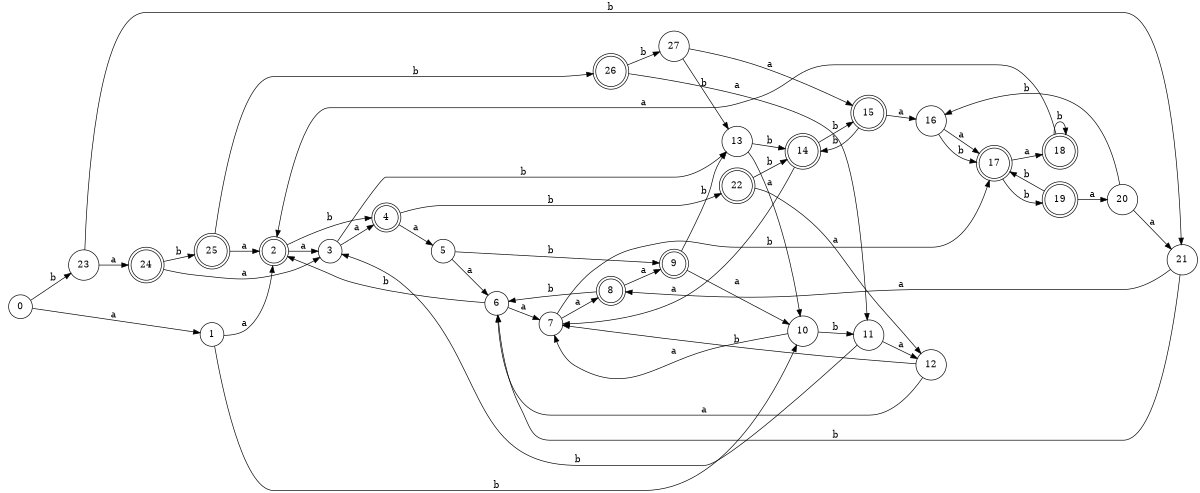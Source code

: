 digraph n23_2 {
__start0 [label="" shape="none"];

rankdir=LR;
size="8,5";

s0 [style="filled", color="black", fillcolor="white" shape="circle", label="0"];
s1 [style="filled", color="black", fillcolor="white" shape="circle", label="1"];
s2 [style="rounded,filled", color="black", fillcolor="white" shape="doublecircle", label="2"];
s3 [style="filled", color="black", fillcolor="white" shape="circle", label="3"];
s4 [style="rounded,filled", color="black", fillcolor="white" shape="doublecircle", label="4"];
s5 [style="filled", color="black", fillcolor="white" shape="circle", label="5"];
s6 [style="filled", color="black", fillcolor="white" shape="circle", label="6"];
s7 [style="filled", color="black", fillcolor="white" shape="circle", label="7"];
s8 [style="rounded,filled", color="black", fillcolor="white" shape="doublecircle", label="8"];
s9 [style="rounded,filled", color="black", fillcolor="white" shape="doublecircle", label="9"];
s10 [style="filled", color="black", fillcolor="white" shape="circle", label="10"];
s11 [style="filled", color="black", fillcolor="white" shape="circle", label="11"];
s12 [style="filled", color="black", fillcolor="white" shape="circle", label="12"];
s13 [style="filled", color="black", fillcolor="white" shape="circle", label="13"];
s14 [style="rounded,filled", color="black", fillcolor="white" shape="doublecircle", label="14"];
s15 [style="rounded,filled", color="black", fillcolor="white" shape="doublecircle", label="15"];
s16 [style="filled", color="black", fillcolor="white" shape="circle", label="16"];
s17 [style="rounded,filled", color="black", fillcolor="white" shape="doublecircle", label="17"];
s18 [style="rounded,filled", color="black", fillcolor="white" shape="doublecircle", label="18"];
s19 [style="rounded,filled", color="black", fillcolor="white" shape="doublecircle", label="19"];
s20 [style="filled", color="black", fillcolor="white" shape="circle", label="20"];
s21 [style="filled", color="black", fillcolor="white" shape="circle", label="21"];
s22 [style="rounded,filled", color="black", fillcolor="white" shape="doublecircle", label="22"];
s23 [style="filled", color="black", fillcolor="white" shape="circle", label="23"];
s24 [style="rounded,filled", color="black", fillcolor="white" shape="doublecircle", label="24"];
s25 [style="rounded,filled", color="black", fillcolor="white" shape="doublecircle", label="25"];
s26 [style="rounded,filled", color="black", fillcolor="white" shape="doublecircle", label="26"];
s27 [style="filled", color="black", fillcolor="white" shape="circle", label="27"];
s0 -> s1 [label="a"];
s0 -> s23 [label="b"];
s1 -> s2 [label="a"];
s1 -> s10 [label="b"];
s2 -> s3 [label="a"];
s2 -> s4 [label="b"];
s3 -> s4 [label="a"];
s3 -> s13 [label="b"];
s4 -> s5 [label="a"];
s4 -> s22 [label="b"];
s5 -> s6 [label="a"];
s5 -> s9 [label="b"];
s6 -> s7 [label="a"];
s6 -> s2 [label="b"];
s7 -> s8 [label="a"];
s7 -> s17 [label="b"];
s8 -> s9 [label="a"];
s8 -> s6 [label="b"];
s9 -> s10 [label="a"];
s9 -> s13 [label="b"];
s10 -> s7 [label="a"];
s10 -> s11 [label="b"];
s11 -> s12 [label="a"];
s11 -> s3 [label="b"];
s12 -> s6 [label="a"];
s12 -> s7 [label="b"];
s13 -> s10 [label="a"];
s13 -> s14 [label="b"];
s14 -> s7 [label="a"];
s14 -> s15 [label="b"];
s15 -> s16 [label="a"];
s15 -> s14 [label="b"];
s16 -> s17 [label="a"];
s16 -> s17 [label="b"];
s17 -> s18 [label="a"];
s17 -> s19 [label="b"];
s18 -> s2 [label="a"];
s18 -> s18 [label="b"];
s19 -> s20 [label="a"];
s19 -> s17 [label="b"];
s20 -> s21 [label="a"];
s20 -> s16 [label="b"];
s21 -> s8 [label="a"];
s21 -> s6 [label="b"];
s22 -> s12 [label="a"];
s22 -> s14 [label="b"];
s23 -> s24 [label="a"];
s23 -> s21 [label="b"];
s24 -> s3 [label="a"];
s24 -> s25 [label="b"];
s25 -> s2 [label="a"];
s25 -> s26 [label="b"];
s26 -> s11 [label="a"];
s26 -> s27 [label="b"];
s27 -> s15 [label="a"];
s27 -> s13 [label="b"];

}